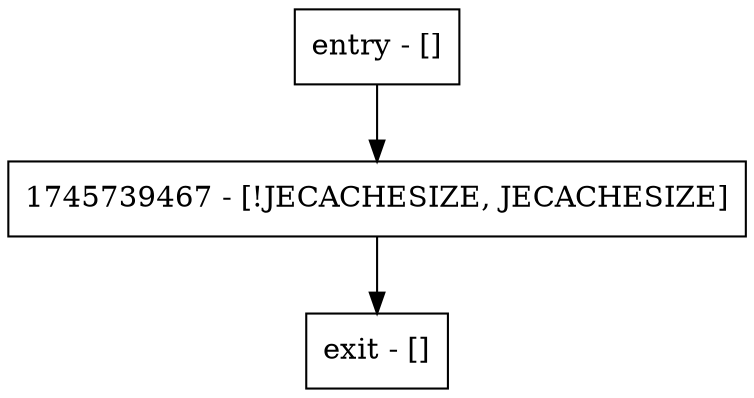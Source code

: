 digraph <init> {
node [shape=record];
entry [label="entry - []"];
exit [label="exit - []"];
1745739467 [label="1745739467 - [!JECACHESIZE, JECACHESIZE]"];
entry;
exit;
entry -> 1745739467;
1745739467 -> exit;
}
